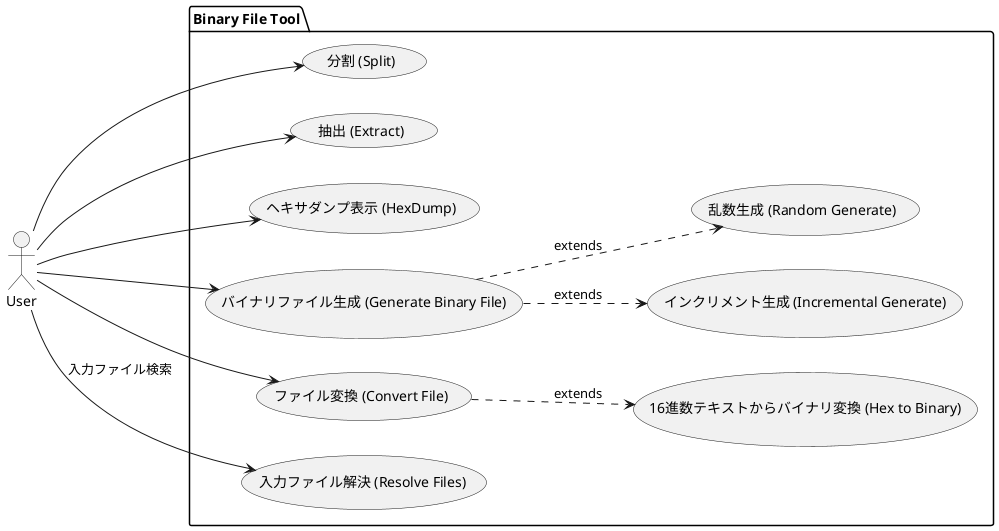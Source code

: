 @startuml binary_file_tool_usecase

left to right direction

actor User

package "Binary File Tool" {
    usecase "分割 (Split)" as UC_Split
    usecase "抽出 (Extract)" as UC_Extract
    usecase "ヘキサダンプ表示 (HexDump)" as UC_HexDump

    usecase "バイナリファイル生成 (Generate Binary File)" as UC_Generate
    usecase "インクリメント生成 (Incremental Generate)" as UC_IncrementalGenerate
    usecase "乱数生成 (Random Generate)" as UC_RandomGenerate

    usecase "ファイル変換 (Convert File)" as UC_ConvertFile
    usecase "16進数テキストからバイナリ変換 (Hex to Binary)" as UC_HexToBinary
    
    usecase "入力ファイル解決 (Resolve Files)" as UC_FileResolve
}

User --> UC_FileResolve : 入力ファイル検索

User --> UC_Split
User --> UC_Extract
User --> UC_HexDump

User --> UC_Generate
UC_Generate .-> UC_IncrementalGenerate  : extends
UC_Generate .-> UC_RandomGenerate  : extends

User --> UC_ConvertFile
UC_ConvertFile .-> UC_HexToBinary : extends

@enduml
